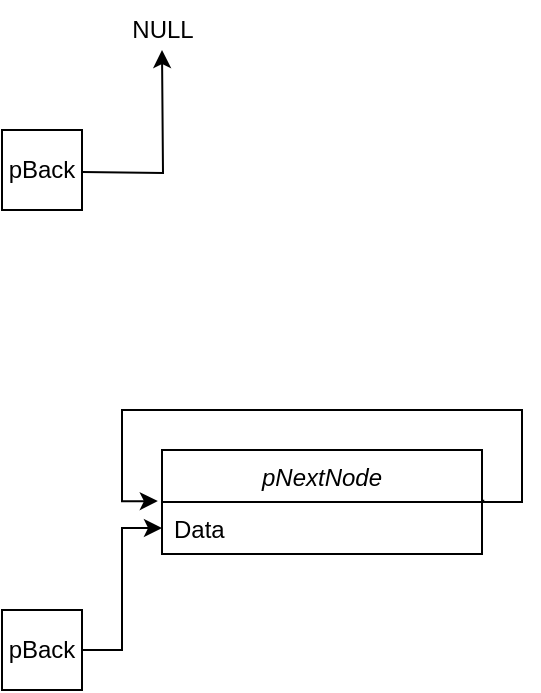 <mxfile version="20.8.16" type="device"><diagram id="C5RBs43oDa-KdzZeNtuy" name="Page-1"><mxGraphModel dx="544" dy="337" grid="1" gridSize="10" guides="1" tooltips="1" connect="1" arrows="1" fold="1" page="1" pageScale="1" pageWidth="827" pageHeight="1169" math="0" shadow="0"><root><mxCell id="WIyWlLk6GJQsqaUBKTNV-0"/><mxCell id="WIyWlLk6GJQsqaUBKTNV-1" parent="WIyWlLk6GJQsqaUBKTNV-0"/><mxCell id="zkfFHV4jXpPFQw0GAbJ--0" value="pNextNode" style="swimlane;fontStyle=2;align=center;verticalAlign=top;childLayout=stackLayout;horizontal=1;startSize=26;horizontalStack=0;resizeParent=1;resizeLast=0;collapsible=1;marginBottom=0;rounded=0;shadow=0;strokeWidth=1;" parent="WIyWlLk6GJQsqaUBKTNV-1" vertex="1"><mxGeometry x="320" y="360" width="160" height="52" as="geometry"><mxRectangle x="230" y="140" width="160" height="26" as="alternateBounds"/></mxGeometry></mxCell><mxCell id="zkfFHV4jXpPFQw0GAbJ--1" value="Data" style="text;align=left;verticalAlign=top;spacingLeft=4;spacingRight=4;overflow=hidden;rotatable=0;points=[[0,0.5],[1,0.5]];portConstraint=eastwest;" parent="zkfFHV4jXpPFQw0GAbJ--0" vertex="1"><mxGeometry y="26" width="160" height="26" as="geometry"/></mxCell><mxCell id="9iuUqc7qd_l7ksCLFbiI-5" style="edgeStyle=orthogonalEdgeStyle;rounded=0;orthogonalLoop=1;jettySize=auto;html=1;exitX=1.004;exitY=-0.044;exitDx=0;exitDy=0;entryX=-0.013;entryY=-0.017;entryDx=0;entryDy=0;entryPerimeter=0;exitPerimeter=0;" edge="1" parent="zkfFHV4jXpPFQw0GAbJ--0" source="zkfFHV4jXpPFQw0GAbJ--1" target="zkfFHV4jXpPFQw0GAbJ--1"><mxGeometry relative="1" as="geometry"><mxPoint x="-50" y="-80" as="targetPoint"/><Array as="points"><mxPoint x="161" y="26"/><mxPoint x="180" y="26"/><mxPoint x="180" y="-20"/><mxPoint x="-20" y="-20"/><mxPoint x="-20" y="26"/></Array></mxGeometry></mxCell><mxCell id="9iuUqc7qd_l7ksCLFbiI-4" style="edgeStyle=orthogonalEdgeStyle;rounded=0;orthogonalLoop=1;jettySize=auto;html=1;exitX=1;exitY=0.5;exitDx=0;exitDy=0;entryX=0;entryY=0.5;entryDx=0;entryDy=0;" edge="1" parent="WIyWlLk6GJQsqaUBKTNV-1" source="9iuUqc7qd_l7ksCLFbiI-3" target="zkfFHV4jXpPFQw0GAbJ--1"><mxGeometry relative="1" as="geometry"/></mxCell><mxCell id="9iuUqc7qd_l7ksCLFbiI-3" value="pBack" style="rounded=0;whiteSpace=wrap;html=1;" vertex="1" parent="WIyWlLk6GJQsqaUBKTNV-1"><mxGeometry x="240" y="440" width="40" height="40" as="geometry"/></mxCell><mxCell id="9iuUqc7qd_l7ksCLFbiI-8" value="pBack" style="rounded=0;whiteSpace=wrap;html=1;" vertex="1" parent="WIyWlLk6GJQsqaUBKTNV-1"><mxGeometry x="240" y="200" width="40" height="40" as="geometry"/></mxCell><mxCell id="9iuUqc7qd_l7ksCLFbiI-9" style="edgeStyle=orthogonalEdgeStyle;rounded=0;orthogonalLoop=1;jettySize=auto;html=1;exitX=1;exitY=0.5;exitDx=0;exitDy=0;" edge="1" parent="WIyWlLk6GJQsqaUBKTNV-1"><mxGeometry relative="1" as="geometry"><mxPoint x="280" y="221" as="sourcePoint"/><mxPoint x="320" y="160" as="targetPoint"/></mxGeometry></mxCell><mxCell id="9iuUqc7qd_l7ksCLFbiI-10" value="NULL" style="text;html=1;align=center;verticalAlign=middle;resizable=0;points=[];autosize=1;strokeColor=none;fillColor=none;" vertex="1" parent="WIyWlLk6GJQsqaUBKTNV-1"><mxGeometry x="295" y="135" width="50" height="30" as="geometry"/></mxCell></root></mxGraphModel></diagram></mxfile>